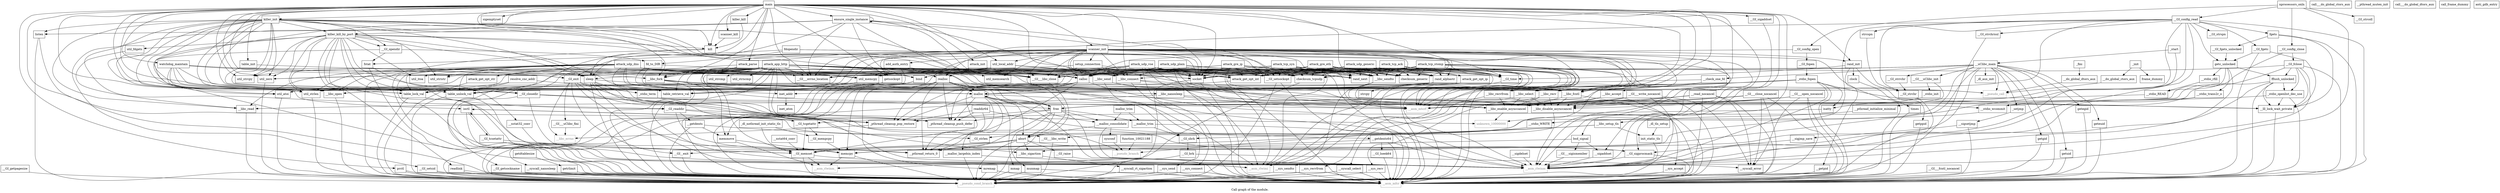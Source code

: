 digraph "Call graph of the module." {
  label="Call graph of the module.";
  node [shape=record];

  Node_main [label="{main}"];
  Node_util_strcmp [label="{util_strcmp}"];
  Node_fd_to_DIR [label="{fd_to_DIR}"];
  Node_prctl [label="{prctl}"];
  Node___libc_connect [label="{__libc_connect}"];
  Node_readlink [label="{readlink}"];
  Node_rand_init [label="{rand_init}"];
  Node_rand_alphastr [label="{rand_alphastr}"];
  Node___sys_recvfrom [label="{__sys_recvfrom}"];
  Node_rand_next [label="{rand_next}"];
  Node_util_zero [label="{util_zero}"];
  Node___GI_opendir [label="{__GI_opendir}"];
  Node___syscall_select [label="{__syscall_select}"];
  Node_util_memsearch [label="{util_memsearch}"];
  Node_fdopendir [label="{fdopendir}"];
  Node_scanner_kill [label="{scanner_kill}"];
  Node_util_strncmp [label="{util_strncmp}"];
  Node_setup_connection [label="{setup_connection}"];
  Node_util_atoi [label="{util_atoi}"];
  Node___GI_readdir [label="{__GI_readdir}"];
  Node___GI___errno_location [label="{__GI___errno_location}"];
  Node_clock [label="{clock}"];
  Node___GI_getsockname [label="{__GI_getsockname}"];
  Node___libc_select [label="{__libc_select}"];
  Node_getsockopt [label="{getsockopt}"];
  Node___GI_setsid [label="{__GI_setsid}"];
  Node___sys_connect [label="{__sys_connect}"];
  Node_add_auth_entry [label="{add_auth_entry}"];
  Node_util_itoa [label="{util_itoa}"];
  Node_scanner_init [label="{scanner_init}"];
  Node_table_retrieve_val [label="{table_retrieve_val}"];
  Node_memmove [label="{memmove}"];
  Node_table_lock_val [label="{table_lock_val}"];
  Node_table_unlock_val [label="{table_unlock_val}"];
  Node_util_fdgets [label="{util_fdgets}"];
  Node_kill [label="{kill}"];
  Node___GI_memset [label="{__GI_memset}"];
  Node_ioctl [label="{ioctl}"];
  Node_strcpy [label="{strcpy}"];
  Node___GI_tcgetattr [label="{__GI_tcgetattr}"];
  Node_listen [label="{listen}"];
  Node___GI_sigprocmask [label="{__GI_sigprocmask}"];
  Node_table_init [label="{table_init}"];
  Node_util_strlen [label="{util_strlen}"];
  Node___libc_recvfrom [label="{__libc_recvfrom}"];
  Node_util_local_addr [label="{util_local_addr}"];
  Node___GI_tcsetattr [label="{__GI_tcsetattr}"];
  Node___GI___fcntl_nocancel [label="{__GI___fcntl_nocancel}"];
  Node_inet_addr [label="{inet_addr}"];
  Node___sys_accept [label="{__sys_accept}"];
  Node___libc_fcntl [label="{__libc_fcntl}"];
  Node___sys_recv [label="{__sys_recv}"];
  Node___GI_time [label="{__GI_time}"];
  Node_util_strcpy [label="{util_strcpy}"];
  Node_util_memcpy [label="{util_memcpy}"];
  Node_util_stristr [label="{util_stristr}"];
  Node___libc_accept [label="{__libc_accept}"];
  Node_getppid [label="{getppid}"];
  Node_bind [label="{bind}"];
  Node___GI_closedir [label="{__GI_closedir}"];
  Node___libc_recv [label="{__libc_recv}"];
  Node___GI_mempcpy [label="{__GI_mempcpy}"];
  Node___GI_strchr [label="{__GI_strchr}"];
  Node___GI_strchrnul [label="{__GI_strchrnul}"];
  Node___GI_strcoll [label="{__GI_strcoll}"];
  Node_strcspn [label="{strcspn}"];
  Node___GI_strlen [label="{__GI_strlen}"];
  Node___GI_strrchr [label="{__GI_strrchr}"];
  Node___GI_strspn [label="{__GI_strspn}"];
  Node_isatty [label="{isatty}"];
  Node_inet_aton [label="{inet_aton}"];
  Node___libc_sigaction [label="{__libc_sigaction}"];
  Node_init_static_tls [label="{init_static_tls}"];
  Node__dl_tls_setup [label="{_dl_tls_setup}"];
  Node___libc_setup_tls [label="{__libc_setup_tls}"];
  Node___pthread_initialize_minimal [label="{__pthread_initialize_minimal}"];
  Node__dl_aux_init [label="{_dl_aux_init}"];
  Node__dl_nothread_init_static_tls [label="{_dl_nothread_init_static_tls}"];
  Node___sigsetjmp [label="{__sigsetjmp}"];
  Node___GI_brk [label="{__GI_brk}"];
  Node___syscall_rt_sigaction [label="{__syscall_rt_sigaction}"];
  Node___getdents64 [label="{__getdents64}"];
  Node___stdio_READ [label="{__stdio_READ}"];
  Node___stdio_WRITE [label="{__stdio_WRITE}"];
  Node___stdio_rfill [label="{__stdio_rfill}"];
  Node___stdio_trans2r_o [label="{__stdio_trans2r_o}"];
  Node___sigjmp_save [label="{__sigjmp_save}"];
  Node___GI_lseek64 [label="{__GI_lseek64}"];
  Node___do_global_ctors_aux [label="{__do_global_ctors_aux}"];
  Node_call___do_global_ctors_aux [label="{call___do_global_ctors_aux}"];
  Node__fini [label="{_fini}"];
  Node_function_10021188 [label="{function_10021188}"];
  Node___asm_rlwinm [color="gray50", fontcolor="gray50", label="{__asm_rlwinm}"];
  Node___asm_rlwinm_ [color="gray50", fontcolor="gray50", label="{__asm_rlwinm_}"];
  Node___asm_rlwimi [color="gray50", fontcolor="gray50", label="{__asm_rlwimi}"];
  Node___asm_mfcr [color="gray50", fontcolor="gray50", label="{__asm_mfcr}"];
  Node___asm_mtcrf [color="gray50", fontcolor="gray50", label="{__asm_mtcrf}"];
  Node_unknown_10000000 [color="gray50", fontcolor="gray50", label="{unknown_10000000}"];
  Node___libc_errno [color="gray50", fontcolor="gray50", label="{__libc_errno}"];
  Node___libc_read [label="{__libc_read}"];
  Node___libc_send [label="{__libc_send}"];
  Node___sys_sendto [label="{__sys_sendto}"];
  Node___libc_sendto [label="{__libc_sendto}"];
  Node___GI_setsockopt [label="{__GI_setsockopt}"];
  Node_socket [label="{socket}"];
  Node___GI_sigaddset [label="{__GI_sigaddset}"];
  Node_sigemptyset [label="{sigemptyset}"];
  Node_bsd_signal [label="{bsd_signal}"];
  Node___GI___sigismember [label="{__GI___sigismember}"];
  Node___sigaddset [label="{__sigaddset}"];
  Node___sigdelset [label="{__sigdelset}"];
  Node___malloc_largebin_index [label="{__malloc_largebin_index}"];
  Node_malloc [label="{malloc}"];
  Node_calloc [label="{calloc}"];
  Node_realloc [label="{realloc}"];
  Node___malloc_trim [label="{__malloc_trim}"];
  Node___malloc_consolidate [label="{__malloc_consolidate}"];
  Node_free [label="{free}"];
  Node_malloc_trim [label="{malloc_trim}"];
  Node_abort [label="{abort}"];
  Node___GI_exit [label="{__GI_exit}"];
  Node_nprocessors_onln [label="{nprocessors_onln}"];
  Node_sysconf [label="{sysconf}"];
  Node___libc_fork [label="{__libc_fork}"];
  Node___getpid [label="{__getpid}"];
  Node___GI_raise [label="{__GI_raise}"];
  Node_sleep [label="{sleep}"];
  Node___lll_lock_wait_private [label="{__lll_lock_wait_private}"];
  Node___GI___libc_close [label="{__GI___libc_close}"];
  Node___GI___close_nocancel [label="{__GI___close_nocancel}"];
  Node___libc_open [label="{__libc_open}"];
  Node___GI___open_nocancel [label="{__GI___open_nocancel}"];
  Node___GI___libc_write [label="{__GI___libc_write}"];
  Node___GI___write_nocancel [label="{__GI___write_nocancel}"];
  Node___read_nocancel [label="{__read_nocancel}"];
  Node___libc_disable_asynccancel [label="{__libc_disable_asynccancel}"];
  Node___libc_enable_asynccancel [label="{__libc_enable_asynccancel}"];
  Node___pthread_return_0 [label="{__pthread_return_0}"];
  Node___pthread_mutex_init [label="{__pthread_mutex_init}"];
  Node__pthread_cleanup_push_defer [label="{_pthread_cleanup_push_defer}"];
  Node__pthread_cleanup_pop_restore [label="{_pthread_cleanup_pop_restore}"];
  Node___GI___uClibc_fini [label="{__GI___uClibc_fini}"];
  Node___check_one_fd [label="{__check_one_fd}"];
  Node___GI___uClibc_init [label="{__GI___uClibc_init}"];
  Node___uClibc_main [label="{__uClibc_main}"];
  Node___syscall_error [label="{__syscall_error}"];
  Node__setjmp [label="{_setjmp}"];
  Node___GI__exit [label="{__GI__exit}"];
  Node_fstat [label="{fstat}"];
  Node___getdents [label="{__getdents}"];
  Node_getdtablesize [label="{getdtablesize}"];
  Node_getegid [label="{getegid}"];
  Node_geteuid [label="{geteuid}"];
  Node_getgid [label="{getgid}"];
  Node___GI_getpagesize [label="{__GI_getpagesize}"];
  Node_getrlimit [label="{getrlimit}"];
  Node_getuid [label="{getuid}"];
  Node_mmap [label="{mmap}"];
  Node_mremap [label="{mremap}"];
  Node_munmap [label="{munmap}"];
  Node___syscall_nanosleep [label="{__syscall_nanosleep}"];
  Node___libc_nanosleep [label="{__libc_nanosleep}"];
  Node___GI_sbrk [label="{__GI_sbrk}"];
  Node_times [label="{times}"];
  Node___xstat64_conv [label="{__xstat64_conv}"];
  Node___xstat32_conv [label="{__xstat32_conv}"];
  Node_readdir64 [label="{readdir64}"];
  Node___GI_config_read [label="{__GI_config_read}"];
  Node___GI_config_close [label="{__GI_config_close}"];
  Node___GI_config_open [label="{__GI_config_open}"];
  Node___GI_fclose [label="{__GI_fclose}"];
  Node___GI_fopen [label="{__GI_fopen}"];
  Node__stdio_fopen [label="{_stdio_fopen}"];
  Node__stdio_init [label="{_stdio_init}"];
  Node__stdio_term [label="{_stdio_term}"];
  Node___stdio_wcommit [label="{__stdio_wcommit}"];
  Node___GI_fgetc [label="{__GI_fgetc}"];
  Node_fgets [label="{fgets}"];
  Node__stdio_openlist_dec_use [label="{_stdio_openlist_dec_use}"];
  Node_fflush_unlocked [label="{fflush_unlocked}"];
  Node_getc_unlocked [label="{getc_unlocked}"];
  Node___GI_fgets_unlocked [label="{__GI_fgets_unlocked}"];
  Node_memcpy [label="{memcpy}"];
  Node___sys_send [label="{__sys_send}"];
  Node___pseudo_call [color="gray50", fontcolor="gray50", label="{__pseudo_call}"];
  Node___pseudo_branch [color="gray50", fontcolor="gray50", label="{__pseudo_branch}"];
  Node___pseudo_cond_branch [color="gray50", fontcolor="gray50", label="{__pseudo_cond_branch}"];
  Node__init [label="{_init}"];
  Node___do_global_dtors_aux [label="{__do_global_dtors_aux}"];
  Node_call___do_global_dtors_aux [label="{call___do_global_dtors_aux}"];
  Node_frame_dummy [label="{frame_dummy}"];
  Node_call_frame_dummy [label="{call_frame_dummy}"];
  Node__start [label="{_start}"];
  Node_attack_get_opt_str [label="{attack_get_opt_str}"];
  Node_attack_get_opt_ip [label="{attack_get_opt_ip}"];
  Node_attack_get_opt_int [label="{attack_get_opt_int}"];
  Node_attack_parse [label="{attack_parse}"];
  Node_attack_init [label="{attack_init}"];
  Node_attack_app_http [label="{attack_app_http}"];
  Node_attack_gre_eth [label="{attack_gre_eth}"];
  Node_attack_gre_ip [label="{attack_gre_ip}"];
  Node_attack_tcp_stomp [label="{attack_tcp_stomp}"];
  Node_attack_tcp_ack [label="{attack_tcp_ack}"];
  Node_attack_tcp_syn [label="{attack_tcp_syn}"];
  Node_attack_udp_plain [label="{attack_udp_plain}"];
  Node_attack_udp_generic [label="{attack_udp_generic}"];
  Node_attack_udp_vse [label="{attack_udp_vse}"];
  Node_attack_udp_dns [label="{attack_udp_dns}"];
  Node_checksum_generic [label="{checksum_generic}"];
  Node_checksum_tcpudp [label="{checksum_tcpudp}"];
  Node_killer_kill [label="{killer_kill}"];
  Node_killer_kill_by_port [label="{killer_kill_by_port}"];
  Node_killer_init [label="{killer_init}"];
  Node_anti_gdb_entry [label="{anti_gdb_entry}"];
  Node_resolve_cnc_addr [label="{resolve_cnc_addr}"];
  Node_ensure_single_instance [label="{ensure_single_instance}"];
  Node_watchdog_maintain [label="{watchdog_maintain}"];
  Node_main -> Node_prctl;
  Node_main -> Node___libc_connect;
  Node_main -> Node_rand_init;
  Node_main -> Node_rand_alphastr;
  Node_main -> Node_rand_next;
  Node_main -> Node_util_zero;
  Node_main -> Node_scanner_kill;
  Node_main -> Node___GI___errno_location;
  Node_main -> Node___libc_select;
  Node_main -> Node_getsockopt;
  Node_main -> Node___GI_setsid;
  Node_main -> Node_scanner_init;
  Node_main -> Node_table_retrieve_val;
  Node_main -> Node_table_lock_val;
  Node_main -> Node_table_unlock_val;
  Node_main -> Node_kill;
  Node_main -> Node___GI_sigprocmask;
  Node_main -> Node_table_init;
  Node_main -> Node_util_strlen;
  Node_main -> Node_util_local_addr;
  Node_main -> Node___libc_fcntl;
  Node_main -> Node_util_strcpy;
  Node_main -> Node___libc_accept;
  Node_main -> Node___libc_recv;
  Node_main -> Node___asm_rlwinm;
  Node_main -> Node___libc_send;
  Node_main -> Node_socket;
  Node_main -> Node___GI_sigaddset;
  Node_main -> Node_sigemptyset;
  Node_main -> Node_bsd_signal;
  Node_main -> Node___GI_exit;
  Node_main -> Node___libc_fork;
  Node_main -> Node_sleep;
  Node_main -> Node___GI___libc_close;
  Node_main -> Node___GI___libc_write;
  Node_main -> Node_attack_parse;
  Node_main -> Node_attack_init;
  Node_main -> Node_killer_kill;
  Node_main -> Node_killer_init;
  Node_main -> Node_ensure_single_instance;
  Node_main -> Node_watchdog_maintain;
  Node_fd_to_DIR -> Node_malloc;
  Node_fd_to_DIR -> Node_calloc;
  Node_fd_to_DIR -> Node_free;
  Node_prctl -> Node___asm_mfcr;
  Node_prctl -> Node___pseudo_cond_branch;
  Node___libc_connect -> Node___sys_connect;
  Node___libc_connect -> Node___libc_disable_asynccancel;
  Node___libc_connect -> Node___libc_enable_asynccancel;
  Node_readlink -> Node___asm_mfcr;
  Node_readlink -> Node___pseudo_cond_branch;
  Node_rand_init -> Node_clock;
  Node_rand_init -> Node___GI_time;
  Node_rand_init -> Node_getppid;
  Node_rand_init -> Node___getpid;
  Node_rand_alphastr -> Node_table_retrieve_val;
  Node_rand_alphastr -> Node_table_lock_val;
  Node_rand_alphastr -> Node_table_unlock_val;
  Node_rand_alphastr -> Node_strcpy;
  Node_rand_alphastr -> Node_util_strlen;
  Node___sys_recvfrom -> Node___asm_mfcr;
  Node___sys_recvfrom -> Node___pseudo_cond_branch;
  Node_util_zero -> Node___pseudo_cond_branch;
  Node___GI_opendir -> Node_fd_to_DIR;
  Node___GI_opendir -> Node___asm_mfcr;
  Node___GI_opendir -> Node_fstat;
  Node___syscall_select -> Node___asm_mfcr;
  Node___syscall_select -> Node___pseudo_cond_branch;
  Node_fdopendir -> Node_fd_to_DIR;
  Node_fdopendir -> Node___libc_fcntl;
  Node_fdopendir -> Node___asm_rlwinm;
  Node_fdopendir -> Node_fstat;
  Node_scanner_kill -> Node_kill;
  Node_setup_connection -> Node___libc_connect;
  Node_setup_connection -> Node_util_zero;
  Node_setup_connection -> Node___libc_fcntl;
  Node_setup_connection -> Node_socket;
  Node_setup_connection -> Node___GI___libc_close;
  Node_util_atoi -> Node___pseudo_cond_branch;
  Node___GI_readdir -> Node___pthread_return_0;
  Node___GI_readdir -> Node__pthread_cleanup_push_defer;
  Node___GI_readdir -> Node__pthread_cleanup_pop_restore;
  Node___GI_readdir -> Node___getdents;
  Node_clock -> Node_times;
  Node___GI_getsockname -> Node___asm_mfcr;
  Node___GI_getsockname -> Node___pseudo_cond_branch;
  Node___libc_select -> Node___syscall_select;
  Node___libc_select -> Node___libc_disable_asynccancel;
  Node___libc_select -> Node___libc_enable_asynccancel;
  Node_getsockopt -> Node___asm_mfcr;
  Node_getsockopt -> Node___pseudo_cond_branch;
  Node___GI_setsid -> Node___asm_mfcr;
  Node___GI_setsid -> Node___pseudo_cond_branch;
  Node___sys_connect -> Node___asm_mfcr;
  Node___sys_connect -> Node___pseudo_cond_branch;
  Node_add_auth_entry -> Node_util_strlen;
  Node_add_auth_entry -> Node_util_memcpy;
  Node_add_auth_entry -> Node_malloc;
  Node_add_auth_entry -> Node_realloc;
  Node_scanner_init -> Node___libc_connect;
  Node_scanner_init -> Node_rand_init;
  Node_scanner_init -> Node_rand_next;
  Node_scanner_init -> Node_util_memsearch;
  Node_scanner_init -> Node_setup_connection;
  Node_scanner_init -> Node___GI___errno_location;
  Node_scanner_init -> Node___libc_select;
  Node_scanner_init -> Node_getsockopt;
  Node_scanner_init -> Node_add_auth_entry;
  Node_scanner_init -> Node_table_retrieve_val;
  Node_scanner_init -> Node_memmove;
  Node_scanner_init -> Node_table_lock_val;
  Node_scanner_init -> Node_table_unlock_val;
  Node_scanner_init -> Node___libc_recvfrom;
  Node_scanner_init -> Node_util_local_addr;
  Node_scanner_init -> Node___libc_fcntl;
  Node_scanner_init -> Node___GI_time;
  Node_scanner_init -> Node___libc_recv;
  Node_scanner_init -> Node___asm_rlwinm;
  Node_scanner_init -> Node___asm_rlwimi;
  Node_scanner_init -> Node___asm_mfcr;
  Node_scanner_init -> Node___asm_mtcrf;
  Node_scanner_init -> Node___libc_send;
  Node_scanner_init -> Node___libc_sendto;
  Node_scanner_init -> Node___GI_setsockopt;
  Node_scanner_init -> Node_socket;
  Node_scanner_init -> Node_calloc;
  Node_scanner_init -> Node___GI_exit;
  Node_scanner_init -> Node___libc_fork;
  Node_scanner_init -> Node___GI___libc_close;
  Node_scanner_init -> Node___pseudo_branch;
  Node_scanner_init -> Node_checksum_generic;
  Node_scanner_init -> Node_checksum_tcpudp;
  Node_memmove -> Node___asm_rlwinm_;
  Node_memmove -> Node_memcpy;
  Node_table_lock_val -> Node___asm_rlwinm;
  Node_table_lock_val -> Node___pseudo_cond_branch;
  Node_table_unlock_val -> Node___asm_rlwinm;
  Node_table_unlock_val -> Node___pseudo_cond_branch;
  Node_util_fdgets -> Node___libc_read;
  Node_kill -> Node___asm_mfcr;
  Node_kill -> Node___pseudo_cond_branch;
  Node___GI_memset -> Node___asm_rlwinm_;
  Node___GI_memset -> Node___asm_rlwimi;
  Node___GI_memset -> Node___pseudo_cond_branch;
  Node_ioctl -> Node___GI_tcgetattr;
  Node_ioctl -> Node___GI_tcsetattr;
  Node_ioctl -> Node___asm_mfcr;
  Node___GI_tcgetattr -> Node___GI_memset;
  Node___GI_tcgetattr -> Node_ioctl;
  Node___GI_tcgetattr -> Node___GI_mempcpy;
  Node_listen -> Node___asm_mfcr;
  Node_listen -> Node___pseudo_cond_branch;
  Node___GI_sigprocmask -> Node___asm_rlwinm;
  Node___GI_sigprocmask -> Node___asm_mfcr;
  Node_table_init -> Node_util_memcpy;
  Node_table_init -> Node_malloc;
  Node_util_strlen -> Node___pseudo_cond_branch;
  Node___libc_recvfrom -> Node___sys_recvfrom;
  Node___libc_recvfrom -> Node___libc_disable_asynccancel;
  Node___libc_recvfrom -> Node___libc_enable_asynccancel;
  Node_util_local_addr -> Node___libc_connect;
  Node_util_local_addr -> Node___GI___errno_location;
  Node_util_local_addr -> Node___GI_getsockname;
  Node_util_local_addr -> Node_socket;
  Node_util_local_addr -> Node___GI___libc_close;
  Node___GI_tcsetattr -> Node_ioctl;
  Node___GI_tcsetattr -> Node___asm_rlwinm;
  Node___GI_tcsetattr -> Node_memcpy;
  Node___GI___fcntl_nocancel -> Node___asm_mfcr;
  Node_inet_addr -> Node_inet_aton;
  Node___sys_accept -> Node___asm_mfcr;
  Node___sys_accept -> Node___pseudo_cond_branch;
  Node___libc_fcntl -> Node___asm_mfcr;
  Node___libc_fcntl -> Node___libc_disable_asynccancel;
  Node___libc_fcntl -> Node___libc_enable_asynccancel;
  Node___sys_recv -> Node___asm_mfcr;
  Node___sys_recv -> Node___pseudo_cond_branch;
  Node___GI_time -> Node___asm_mfcr;
  Node_util_memcpy -> Node___pseudo_cond_branch;
  Node___libc_accept -> Node___sys_accept;
  Node___libc_accept -> Node___libc_disable_asynccancel;
  Node___libc_accept -> Node___libc_enable_asynccancel;
  Node_getppid -> Node___asm_mfcr;
  Node_bind -> Node___asm_mfcr;
  Node_bind -> Node___pseudo_cond_branch;
  Node___GI_closedir -> Node___asm_mfcr;
  Node___GI_closedir -> Node_free;
  Node___GI_closedir -> Node___pthread_return_0;
  Node___GI_closedir -> Node__pthread_cleanup_push_defer;
  Node___GI_closedir -> Node__pthread_cleanup_pop_restore;
  Node___libc_recv -> Node___sys_recv;
  Node___libc_recv -> Node___libc_disable_asynccancel;
  Node___libc_recv -> Node___libc_enable_asynccancel;
  Node___GI_mempcpy -> Node_memcpy;
  Node___GI_strchr -> Node___pseudo_cond_branch;
  Node___GI_strchrnul -> Node___pseudo_cond_branch;
  Node_strcspn -> Node___GI_strchr;
  Node___GI_strrchr -> Node___GI_strchr;
  Node_isatty -> Node___GI_tcgetattr;
  Node___libc_sigaction -> Node___syscall_rt_sigaction;
  Node_init_static_tls -> Node___asm_rlwinm;
  Node__dl_tls_setup -> Node_init_static_tls;
  Node___libc_setup_tls -> Node_init_static_tls;
  Node___libc_setup_tls -> Node___GI_sbrk;
  Node___libc_setup_tls -> Node_memcpy;
  Node___pthread_initialize_minimal -> Node___libc_setup_tls;
  Node__dl_nothread_init_static_tls -> Node___GI_memset;
  Node__dl_nothread_init_static_tls -> Node___GI_mempcpy;
  Node___sigsetjmp -> Node___sigjmp_save;
  Node___sigsetjmp -> Node___asm_mfcr;
  Node___GI_brk -> Node___syscall_error;
  Node___GI_brk -> Node___pseudo_cond_branch;
  Node___syscall_rt_sigaction -> Node___asm_mfcr;
  Node___syscall_rt_sigaction -> Node___pseudo_cond_branch;
  Node___getdents64 -> Node___GI_lseek64;
  Node___getdents64 -> Node___asm_rlwinm;
  Node___getdents64 -> Node___asm_mfcr;
  Node___getdents64 -> Node_memcpy;
  Node___stdio_READ -> Node___libc_read;
  Node___stdio_WRITE -> Node___GI___libc_write;
  Node___stdio_rfill -> Node___stdio_READ;
  Node___stdio_trans2r_o -> Node___asm_rlwinm;
  Node___stdio_trans2r_o -> Node___stdio_wcommit;
  Node___sigjmp_save -> Node___GI_sigprocmask;
  Node___GI_lseek64 -> Node___asm_mfcr;
  Node___do_global_ctors_aux -> Node___pseudo_call;
  Node__fini -> Node___do_global_dtors_aux;
  Node_function_10021188 -> Node___pseudo_branch;
  Node___libc_read -> Node___pseudo_cond_branch;
  Node___libc_send -> Node___libc_disable_asynccancel;
  Node___libc_send -> Node___libc_enable_asynccancel;
  Node___libc_send -> Node___sys_send;
  Node___sys_sendto -> Node___asm_mfcr;
  Node___sys_sendto -> Node___pseudo_cond_branch;
  Node___libc_sendto -> Node___sys_sendto;
  Node___libc_sendto -> Node___libc_disable_asynccancel;
  Node___libc_sendto -> Node___libc_enable_asynccancel;
  Node___GI_setsockopt -> Node___asm_mfcr;
  Node___GI_setsockopt -> Node___pseudo_cond_branch;
  Node_socket -> Node___asm_mfcr;
  Node_socket -> Node___pseudo_cond_branch;
  Node___GI_sigaddset -> Node___sigaddset;
  Node_bsd_signal -> Node___libc_sigaction;
  Node_bsd_signal -> Node___GI___sigismember;
  Node_bsd_signal -> Node___sigaddset;
  Node___GI___sigismember -> Node___asm_rlwinm;
  Node___sigaddset -> Node___asm_rlwinm;
  Node___sigdelset -> Node___asm_rlwinm;
  Node___malloc_largebin_index -> Node___asm_rlwinm;
  Node___malloc_largebin_index -> Node___pseudo_cond_branch;
  Node_malloc -> Node___asm_rlwinm;
  Node_malloc -> Node___malloc_largebin_index;
  Node_malloc -> Node_malloc;
  Node_malloc -> Node___malloc_consolidate;
  Node_malloc -> Node_free;
  Node_malloc -> Node_abort;
  Node_malloc -> Node___pthread_return_0;
  Node_malloc -> Node__pthread_cleanup_push_defer;
  Node_malloc -> Node__pthread_cleanup_pop_restore;
  Node_malloc -> Node_mmap;
  Node_malloc -> Node___GI_sbrk;
  Node_calloc -> Node___GI_memset;
  Node_calloc -> Node___asm_rlwinm;
  Node_calloc -> Node_malloc;
  Node_calloc -> Node___pthread_return_0;
  Node_calloc -> Node__pthread_cleanup_push_defer;
  Node_calloc -> Node__pthread_cleanup_pop_restore;
  Node_realloc -> Node___asm_rlwinm;
  Node_realloc -> Node_malloc;
  Node_realloc -> Node_free;
  Node_realloc -> Node_abort;
  Node_realloc -> Node___pthread_return_0;
  Node_realloc -> Node__pthread_cleanup_push_defer;
  Node_realloc -> Node__pthread_cleanup_pop_restore;
  Node_realloc -> Node_mremap;
  Node_realloc -> Node_memcpy;
  Node___malloc_trim -> Node___asm_rlwinm;
  Node___malloc_trim -> Node___GI_sbrk;
  Node___malloc_consolidate -> Node___asm_rlwinm;
  Node___malloc_consolidate -> Node_abort;
  Node___malloc_consolidate -> Node_sysconf;
  Node_free -> Node___asm_rlwinm;
  Node_free -> Node___malloc_trim;
  Node_free -> Node___malloc_consolidate;
  Node_free -> Node_abort;
  Node_free -> Node___pthread_return_0;
  Node_free -> Node__pthread_cleanup_push_defer;
  Node_free -> Node__pthread_cleanup_pop_restore;
  Node_free -> Node_munmap;
  Node_malloc_trim -> Node___malloc_trim;
  Node_malloc_trim -> Node___malloc_consolidate;
  Node_abort -> Node___GI_memset;
  Node_abort -> Node___GI_sigprocmask;
  Node_abort -> Node___libc_sigaction;
  Node_abort -> Node___GI_raise;
  Node_abort -> Node___pthread_return_0;
  Node_abort -> Node___GI__exit;
  Node_abort -> Node___pseudo_cond_branch;
  Node___GI_exit -> Node___libc_errno;
  Node___GI_exit -> Node___pthread_return_0;
  Node___GI_exit -> Node__pthread_cleanup_push_defer;
  Node___GI_exit -> Node__pthread_cleanup_pop_restore;
  Node___GI_exit -> Node___GI___uClibc_fini;
  Node___GI_exit -> Node___GI__exit;
  Node___GI_exit -> Node__stdio_term;
  Node_nprocessors_onln -> Node___GI_strcoll;
  Node_nprocessors_onln -> Node___asm_rlwinm;
  Node_nprocessors_onln -> Node___GI_config_read;
  Node_nprocessors_onln -> Node___GI_config_close;
  Node_nprocessors_onln -> Node___GI_config_open;
  Node_sysconf -> Node___pseudo_branch;
  Node___libc_fork -> Node___asm_rlwinm;
  Node___libc_fork -> Node___asm_mfcr;
  Node___libc_fork -> Node___lll_lock_wait_private;
  Node___libc_fork -> Node___pseudo_call;
  Node___getpid -> Node___asm_mfcr;
  Node___getpid -> Node___pseudo_cond_branch;
  Node___GI_raise -> Node___asm_mfcr;
  Node_sleep -> Node___GI_sigprocmask;
  Node_sleep -> Node___libc_sigaction;
  Node_sleep -> Node___asm_rlwinm;
  Node_sleep -> Node___asm_mfcr;
  Node_sleep -> Node_unknown_10000000;
  Node_sleep -> Node___libc_nanosleep;
  Node___lll_lock_wait_private -> Node___asm_mfcr;
  Node___GI___libc_close -> Node___pseudo_cond_branch;
  Node___GI___close_nocancel -> Node___asm_mfcr;
  Node___GI___close_nocancel -> Node___asm_mtcrf;
  Node___GI___close_nocancel -> Node___libc_disable_asynccancel;
  Node___GI___close_nocancel -> Node___libc_enable_asynccancel;
  Node___GI___close_nocancel -> Node___syscall_error;
  Node___GI___close_nocancel -> Node___pseudo_cond_branch;
  Node___libc_open -> Node___pseudo_cond_branch;
  Node___GI___open_nocancel -> Node___asm_mfcr;
  Node___GI___open_nocancel -> Node___asm_mtcrf;
  Node___GI___open_nocancel -> Node___libc_disable_asynccancel;
  Node___GI___open_nocancel -> Node___libc_enable_asynccancel;
  Node___GI___open_nocancel -> Node___syscall_error;
  Node___GI___open_nocancel -> Node___pseudo_cond_branch;
  Node___GI___libc_write -> Node___pseudo_cond_branch;
  Node___GI___write_nocancel -> Node___asm_mfcr;
  Node___GI___write_nocancel -> Node___asm_mtcrf;
  Node___GI___write_nocancel -> Node___libc_disable_asynccancel;
  Node___GI___write_nocancel -> Node___libc_enable_asynccancel;
  Node___GI___write_nocancel -> Node___syscall_error;
  Node___GI___write_nocancel -> Node___pseudo_cond_branch;
  Node___read_nocancel -> Node___asm_mfcr;
  Node___read_nocancel -> Node___asm_mtcrf;
  Node___read_nocancel -> Node___libc_disable_asynccancel;
  Node___read_nocancel -> Node___libc_enable_asynccancel;
  Node___read_nocancel -> Node___syscall_error;
  Node___read_nocancel -> Node___pseudo_cond_branch;
  Node___libc_disable_asynccancel -> Node___asm_rlwinm;
  Node___libc_disable_asynccancel -> Node___asm_mfcr;
  Node___libc_enable_asynccancel -> Node_unknown_10000000;
  Node__pthread_cleanup_pop_restore -> Node___libc_errno;
  Node___GI___uClibc_fini -> Node___libc_errno;
  Node___check_one_fd -> Node___libc_fcntl;
  Node___check_one_fd -> Node_abort;
  Node___check_one_fd -> Node___libc_open;
  Node___GI___uClibc_init -> Node___pthread_initialize_minimal;
  Node___GI___uClibc_init -> Node__stdio_init;
  Node___uClibc_main -> Node___GI___errno_location;
  Node___uClibc_main -> Node___GI_memset;
  Node___uClibc_main -> Node___GI_strrchr;
  Node___uClibc_main -> Node__dl_aux_init;
  Node___uClibc_main -> Node___asm_mfcr;
  Node___uClibc_main -> Node_unknown_10000000;
  Node___uClibc_main -> Node___GI_exit;
  Node___uClibc_main -> Node___check_one_fd;
  Node___uClibc_main -> Node___GI___uClibc_init;
  Node___uClibc_main -> Node__setjmp;
  Node___uClibc_main -> Node_getegid;
  Node___uClibc_main -> Node_geteuid;
  Node___uClibc_main -> Node_getgid;
  Node___uClibc_main -> Node_getuid;
  Node___uClibc_main -> Node_memcpy;
  Node___uClibc_main -> Node___pseudo_call;
  Node__setjmp -> Node___sigsetjmp;
  Node___GI__exit -> Node___asm_mfcr;
  Node_fstat -> Node___asm_mfcr;
  Node_fstat -> Node___xstat32_conv;
  Node___getdents -> Node_memmove;
  Node___getdents -> Node___GI_strlen;
  Node___getdents -> Node___asm_mfcr;
  Node_getdtablesize -> Node_getrlimit;
  Node_getegid -> Node___asm_mfcr;
  Node_geteuid -> Node___asm_mfcr;
  Node_getgid -> Node___asm_mfcr;
  Node___GI_getpagesize -> Node___pseudo_cond_branch;
  Node_getrlimit -> Node___asm_mfcr;
  Node_getrlimit -> Node___pseudo_cond_branch;
  Node_getuid -> Node___asm_mfcr;
  Node_mmap -> Node___asm_mfcr;
  Node_mmap -> Node___pseudo_cond_branch;
  Node_mremap -> Node___asm_mfcr;
  Node_mremap -> Node___pseudo_cond_branch;
  Node_munmap -> Node___asm_mfcr;
  Node_munmap -> Node___pseudo_cond_branch;
  Node___syscall_nanosleep -> Node___asm_mfcr;
  Node___syscall_nanosleep -> Node___pseudo_cond_branch;
  Node___libc_nanosleep -> Node___libc_disable_asynccancel;
  Node___libc_nanosleep -> Node___libc_enable_asynccancel;
  Node___libc_nanosleep -> Node___syscall_nanosleep;
  Node___GI_sbrk -> Node___GI_brk;
  Node_times -> Node___asm_mfcr;
  Node___xstat64_conv -> Node___GI_memset;
  Node___xstat32_conv -> Node___GI_memset;
  Node_readdir64 -> Node___getdents64;
  Node_readdir64 -> Node___pthread_return_0;
  Node_readdir64 -> Node__pthread_cleanup_push_defer;
  Node_readdir64 -> Node__pthread_cleanup_pop_restore;
  Node___GI_config_read -> Node___GI_memset;
  Node___GI_config_read -> Node___GI_strchr;
  Node___GI_config_read -> Node___GI_strchrnul;
  Node___GI_config_read -> Node_strcspn;
  Node___GI_config_read -> Node___GI_strlen;
  Node___GI_config_read -> Node___GI_strspn;
  Node___GI_config_read -> Node___asm_rlwinm;
  Node___GI_config_read -> Node___asm_mfcr;
  Node___GI_config_read -> Node___asm_mtcrf;
  Node___GI_config_read -> Node_malloc;
  Node___GI_config_read -> Node_realloc;
  Node___GI_config_read -> Node___GI_fgetc;
  Node___GI_config_read -> Node_fgets;
  Node___GI_config_read -> Node_getc_unlocked;
  Node___GI_config_close -> Node_free;
  Node___GI_config_close -> Node___GI_fclose;
  Node___GI_config_open -> Node_calloc;
  Node___GI_config_open -> Node___GI_fopen;
  Node___GI_fclose -> Node___asm_rlwinm;
  Node___GI_fclose -> Node___asm_mfcr;
  Node___GI_fclose -> Node_free;
  Node___GI_fclose -> Node___lll_lock_wait_private;
  Node___GI_fclose -> Node___GI___libc_close;
  Node___GI_fclose -> Node__stdio_openlist_dec_use;
  Node___GI_fclose -> Node_fflush_unlocked;
  Node___GI_fopen -> Node__stdio_fopen;
  Node__stdio_fopen -> Node___libc_fcntl;
  Node__stdio_fopen -> Node_isatty;
  Node__stdio_fopen -> Node___asm_rlwinm;
  Node__stdio_fopen -> Node___asm_mfcr;
  Node__stdio_fopen -> Node_malloc;
  Node__stdio_fopen -> Node_free;
  Node__stdio_fopen -> Node___lll_lock_wait_private;
  Node__stdio_fopen -> Node___libc_open;
  Node__stdio_init -> Node_isatty;
  Node__stdio_term -> Node___stdio_wcommit;
  Node___stdio_wcommit -> Node___stdio_WRITE;
  Node___GI_fgetc -> Node___asm_mfcr;
  Node___GI_fgetc -> Node___lll_lock_wait_private;
  Node___GI_fgetc -> Node_getc_unlocked;
  Node_fgets -> Node___asm_mfcr;
  Node_fgets -> Node___lll_lock_wait_private;
  Node_fgets -> Node___GI_fgets_unlocked;
  Node__stdio_openlist_dec_use -> Node___asm_mfcr;
  Node__stdio_openlist_dec_use -> Node_free;
  Node__stdio_openlist_dec_use -> Node___lll_lock_wait_private;
  Node_fflush_unlocked -> Node___asm_rlwinm;
  Node_fflush_unlocked -> Node___asm_mfcr;
  Node_fflush_unlocked -> Node___lll_lock_wait_private;
  Node_fflush_unlocked -> Node___stdio_wcommit;
  Node_fflush_unlocked -> Node__stdio_openlist_dec_use;
  Node_getc_unlocked -> Node___stdio_READ;
  Node_getc_unlocked -> Node___stdio_rfill;
  Node_getc_unlocked -> Node___stdio_trans2r_o;
  Node_getc_unlocked -> Node___asm_rlwinm;
  Node_getc_unlocked -> Node_fflush_unlocked;
  Node___GI_fgets_unlocked -> Node_getc_unlocked;
  Node_memcpy -> Node___asm_rlwinm_;
  Node_memcpy -> Node___pseudo_cond_branch;
  Node___sys_send -> Node___asm_mfcr;
  Node___sys_send -> Node___pseudo_cond_branch;
  Node__init -> Node___do_global_ctors_aux;
  Node__init -> Node_frame_dummy;
  Node___do_global_dtors_aux -> Node___pseudo_call;
  Node__start -> Node___asm_rlwinm;
  Node__start -> Node___uClibc_main;
  Node_attack_get_opt_str -> Node___pseudo_cond_branch;
  Node_attack_get_opt_ip -> Node_inet_addr;
  Node_attack_get_opt_int -> Node_util_atoi;
  Node_attack_parse -> Node___GI___errno_location;
  Node_attack_parse -> Node_util_memcpy;
  Node_attack_parse -> Node_calloc;
  Node_attack_parse -> Node_free;
  Node_attack_parse -> Node___GI_exit;
  Node_attack_parse -> Node___libc_fork;
  Node_attack_parse -> Node___pseudo_call;
  Node_attack_init -> Node_calloc;
  Node_attack_init -> Node_realloc;
  Node_attack_app_http -> Node_util_strcmp;
  Node_attack_app_http -> Node___libc_connect;
  Node_attack_app_http -> Node_rand_next;
  Node_attack_app_http -> Node_util_zero;
  Node_attack_app_http -> Node_util_memsearch;
  Node_attack_app_http -> Node_util_strncmp;
  Node_attack_app_http -> Node_util_atoi;
  Node_attack_app_http -> Node___GI___errno_location;
  Node_attack_app_http -> Node___libc_select;
  Node_attack_app_http -> Node_getsockopt;
  Node_attack_app_http -> Node_util_itoa;
  Node_attack_app_http -> Node_table_retrieve_val;
  Node_attack_app_http -> Node_memmove;
  Node_attack_app_http -> Node_table_lock_val;
  Node_attack_app_http -> Node_table_unlock_val;
  Node_attack_app_http -> Node___GI_memset;
  Node_attack_app_http -> Node_util_strlen;
  Node_attack_app_http -> Node___libc_fcntl;
  Node_attack_app_http -> Node___GI_time;
  Node_attack_app_http -> Node_util_strcpy;
  Node_attack_app_http -> Node_util_stristr;
  Node_attack_app_http -> Node___libc_recv;
  Node_attack_app_http -> Node___asm_rlwinm;
  Node_attack_app_http -> Node___asm_mfcr;
  Node_attack_app_http -> Node___asm_mtcrf;
  Node_attack_app_http -> Node___libc_send;
  Node_attack_app_http -> Node___GI_setsockopt;
  Node_attack_app_http -> Node_socket;
  Node_attack_app_http -> Node_calloc;
  Node_attack_app_http -> Node_sleep;
  Node_attack_app_http -> Node___GI___libc_close;
  Node_attack_app_http -> Node___pseudo_branch;
  Node_attack_app_http -> Node_attack_get_opt_str;
  Node_attack_app_http -> Node_attack_get_opt_int;
  Node_attack_gre_eth -> Node_rand_alphastr;
  Node_attack_gre_eth -> Node_rand_next;
  Node_attack_gre_eth -> Node___GI_time;
  Node_attack_gre_eth -> Node_util_memcpy;
  Node_attack_gre_eth -> Node___asm_rlwimi;
  Node_attack_gre_eth -> Node___asm_mfcr;
  Node_attack_gre_eth -> Node___asm_mtcrf;
  Node_attack_gre_eth -> Node___libc_sendto;
  Node_attack_gre_eth -> Node___GI_setsockopt;
  Node_attack_gre_eth -> Node_socket;
  Node_attack_gre_eth -> Node_calloc;
  Node_attack_gre_eth -> Node___GI___libc_close;
  Node_attack_gre_eth -> Node_attack_get_opt_int;
  Node_attack_gre_eth -> Node_checksum_generic;
  Node_attack_gre_eth -> Node_checksum_tcpudp;
  Node_attack_gre_ip -> Node_rand_alphastr;
  Node_attack_gre_ip -> Node_rand_next;
  Node_attack_gre_ip -> Node___GI_time;
  Node_attack_gre_ip -> Node___asm_rlwimi;
  Node_attack_gre_ip -> Node___asm_mfcr;
  Node_attack_gre_ip -> Node___asm_mtcrf;
  Node_attack_gre_ip -> Node___libc_sendto;
  Node_attack_gre_ip -> Node___GI_setsockopt;
  Node_attack_gre_ip -> Node_socket;
  Node_attack_gre_ip -> Node_calloc;
  Node_attack_gre_ip -> Node___GI___libc_close;
  Node_attack_gre_ip -> Node_attack_get_opt_int;
  Node_attack_gre_ip -> Node_checksum_generic;
  Node_attack_gre_ip -> Node_checksum_tcpudp;
  Node_attack_tcp_stomp -> Node___libc_connect;
  Node_attack_tcp_stomp -> Node_rand_alphastr;
  Node_attack_tcp_stomp -> Node_rand_next;
  Node_attack_tcp_stomp -> Node___libc_recvfrom;
  Node_attack_tcp_stomp -> Node___libc_fcntl;
  Node_attack_tcp_stomp -> Node___GI_time;
  Node_attack_tcp_stomp -> Node___asm_rlwimi;
  Node_attack_tcp_stomp -> Node___asm_mfcr;
  Node_attack_tcp_stomp -> Node___asm_mtcrf;
  Node_attack_tcp_stomp -> Node___libc_sendto;
  Node_attack_tcp_stomp -> Node___GI_setsockopt;
  Node_attack_tcp_stomp -> Node_socket;
  Node_attack_tcp_stomp -> Node_malloc;
  Node_attack_tcp_stomp -> Node_calloc;
  Node_attack_tcp_stomp -> Node___GI___libc_close;
  Node_attack_tcp_stomp -> Node_attack_get_opt_int;
  Node_attack_tcp_stomp -> Node_checksum_generic;
  Node_attack_tcp_stomp -> Node_checksum_tcpudp;
  Node_attack_tcp_ack -> Node_rand_alphastr;
  Node_attack_tcp_ack -> Node_rand_next;
  Node_attack_tcp_ack -> Node___GI_time;
  Node_attack_tcp_ack -> Node___asm_rlwimi;
  Node_attack_tcp_ack -> Node___asm_mfcr;
  Node_attack_tcp_ack -> Node___asm_mtcrf;
  Node_attack_tcp_ack -> Node___libc_sendto;
  Node_attack_tcp_ack -> Node___GI_setsockopt;
  Node_attack_tcp_ack -> Node_socket;
  Node_attack_tcp_ack -> Node_calloc;
  Node_attack_tcp_ack -> Node___GI___libc_close;
  Node_attack_tcp_ack -> Node_attack_get_opt_ip;
  Node_attack_tcp_ack -> Node_attack_get_opt_int;
  Node_attack_tcp_ack -> Node_checksum_generic;
  Node_attack_tcp_ack -> Node_checksum_tcpudp;
  Node_attack_tcp_syn -> Node_rand_next;
  Node_attack_tcp_syn -> Node___GI_time;
  Node_attack_tcp_syn -> Node___asm_rlwimi;
  Node_attack_tcp_syn -> Node___asm_mfcr;
  Node_attack_tcp_syn -> Node___asm_mtcrf;
  Node_attack_tcp_syn -> Node___libc_sendto;
  Node_attack_tcp_syn -> Node___GI_setsockopt;
  Node_attack_tcp_syn -> Node_socket;
  Node_attack_tcp_syn -> Node_calloc;
  Node_attack_tcp_syn -> Node___GI___libc_close;
  Node_attack_tcp_syn -> Node_attack_get_opt_ip;
  Node_attack_tcp_syn -> Node_attack_get_opt_int;
  Node_attack_tcp_syn -> Node_checksum_generic;
  Node_attack_tcp_syn -> Node_checksum_tcpudp;
  Node_attack_udp_plain -> Node___libc_connect;
  Node_attack_udp_plain -> Node_rand_alphastr;
  Node_attack_udp_plain -> Node_rand_next;
  Node_attack_udp_plain -> Node___GI_time;
  Node_attack_udp_plain -> Node_bind;
  Node_attack_udp_plain -> Node___asm_mfcr;
  Node_attack_udp_plain -> Node___asm_mtcrf;
  Node_attack_udp_plain -> Node___libc_send;
  Node_attack_udp_plain -> Node_socket;
  Node_attack_udp_plain -> Node_calloc;
  Node_attack_udp_plain -> Node_attack_get_opt_int;
  Node_attack_udp_generic -> Node_rand_alphastr;
  Node_attack_udp_generic -> Node_rand_next;
  Node_attack_udp_generic -> Node___GI_time;
  Node_attack_udp_generic -> Node___asm_rlwimi;
  Node_attack_udp_generic -> Node___asm_mfcr;
  Node_attack_udp_generic -> Node___asm_mtcrf;
  Node_attack_udp_generic -> Node___libc_sendto;
  Node_attack_udp_generic -> Node___GI_setsockopt;
  Node_attack_udp_generic -> Node_socket;
  Node_attack_udp_generic -> Node_calloc;
  Node_attack_udp_generic -> Node___GI___libc_close;
  Node_attack_udp_generic -> Node_attack_get_opt_int;
  Node_attack_udp_generic -> Node_checksum_generic;
  Node_attack_udp_generic -> Node_checksum_tcpudp;
  Node_attack_udp_vse -> Node_rand_next;
  Node_attack_udp_vse -> Node_table_retrieve_val;
  Node_attack_udp_vse -> Node_table_unlock_val;
  Node_attack_udp_vse -> Node___GI_time;
  Node_attack_udp_vse -> Node_util_memcpy;
  Node_attack_udp_vse -> Node___asm_rlwimi;
  Node_attack_udp_vse -> Node___asm_mfcr;
  Node_attack_udp_vse -> Node___asm_mtcrf;
  Node_attack_udp_vse -> Node___libc_sendto;
  Node_attack_udp_vse -> Node___GI_setsockopt;
  Node_attack_udp_vse -> Node_socket;
  Node_attack_udp_vse -> Node_calloc;
  Node_attack_udp_vse -> Node___GI___libc_close;
  Node_attack_udp_vse -> Node_attack_get_opt_int;
  Node_attack_udp_vse -> Node_checksum_generic;
  Node_attack_udp_vse -> Node_checksum_tcpudp;
  Node_attack_udp_dns -> Node_rand_alphastr;
  Node_attack_udp_dns -> Node_rand_next;
  Node_attack_udp_dns -> Node_table_retrieve_val;
  Node_attack_udp_dns -> Node_table_lock_val;
  Node_attack_udp_dns -> Node_table_unlock_val;
  Node_attack_udp_dns -> Node_util_strlen;
  Node_attack_udp_dns -> Node_inet_addr;
  Node_attack_udp_dns -> Node___GI_time;
  Node_attack_udp_dns -> Node_util_memcpy;
  Node_attack_udp_dns -> Node_util_stristr;
  Node_attack_udp_dns -> Node___asm_rlwimi;
  Node_attack_udp_dns -> Node___asm_mfcr;
  Node_attack_udp_dns -> Node___asm_mtcrf;
  Node_attack_udp_dns -> Node___libc_read;
  Node_attack_udp_dns -> Node___libc_sendto;
  Node_attack_udp_dns -> Node___GI_setsockopt;
  Node_attack_udp_dns -> Node_socket;
  Node_attack_udp_dns -> Node_calloc;
  Node_attack_udp_dns -> Node___GI___libc_close;
  Node_attack_udp_dns -> Node___libc_open;
  Node_attack_udp_dns -> Node_attack_get_opt_str;
  Node_attack_udp_dns -> Node_attack_get_opt_int;
  Node_attack_udp_dns -> Node_checksum_generic;
  Node_attack_udp_dns -> Node_checksum_tcpudp;
  Node_checksum_tcpudp -> Node___asm_rlwinm_;
  Node_killer_kill -> Node_kill;
  Node_killer_kill_by_port -> Node_readlink;
  Node_killer_kill_by_port -> Node_util_zero;
  Node_killer_kill_by_port -> Node___GI_opendir;
  Node_killer_kill_by_port -> Node_util_atoi;
  Node_killer_kill_by_port -> Node___GI_readdir;
  Node_killer_kill_by_port -> Node_util_itoa;
  Node_killer_kill_by_port -> Node_table_retrieve_val;
  Node_killer_kill_by_port -> Node_table_lock_val;
  Node_killer_kill_by_port -> Node_table_unlock_val;
  Node_killer_kill_by_port -> Node_util_fdgets;
  Node_killer_kill_by_port -> Node_kill;
  Node_killer_kill_by_port -> Node___GI_memset;
  Node_killer_kill_by_port -> Node_util_strlen;
  Node_killer_kill_by_port -> Node_util_strcpy;
  Node_killer_kill_by_port -> Node_util_stristr;
  Node_killer_kill_by_port -> Node___GI_closedir;
  Node_killer_kill_by_port -> Node_sleep;
  Node_killer_kill_by_port -> Node___GI___libc_close;
  Node_killer_kill_by_port -> Node___libc_open;
  Node_killer_init -> Node_util_zero;
  Node_killer_init -> Node___GI_opendir;
  Node_killer_init -> Node_util_atoi;
  Node_killer_init -> Node___GI_readdir;
  Node_killer_init -> Node_table_retrieve_val;
  Node_killer_init -> Node_table_lock_val;
  Node_killer_init -> Node_table_unlock_val;
  Node_killer_init -> Node_kill;
  Node_killer_init -> Node_listen;
  Node_killer_init -> Node_util_strlen;
  Node_killer_init -> Node___GI_time;
  Node_killer_init -> Node_util_strcpy;
  Node_killer_init -> Node_bind;
  Node_killer_init -> Node___GI_closedir;
  Node_killer_init -> Node___libc_read;
  Node_killer_init -> Node_socket;
  Node_killer_init -> Node_malloc;
  Node_killer_init -> Node___libc_fork;
  Node_killer_init -> Node_sleep;
  Node_killer_init -> Node___GI___libc_close;
  Node_killer_init -> Node___libc_open;
  Node_killer_init -> Node_killer_kill_by_port;
  Node_resolve_cnc_addr -> Node_table_retrieve_val;
  Node_resolve_cnc_addr -> Node_table_lock_val;
  Node_resolve_cnc_addr -> Node_table_unlock_val;
  Node_ensure_single_instance -> Node___libc_connect;
  Node_ensure_single_instance -> Node___GI___errno_location;
  Node_ensure_single_instance -> Node_listen;
  Node_ensure_single_instance -> Node___libc_fcntl;
  Node_ensure_single_instance -> Node_bind;
  Node_ensure_single_instance -> Node___GI_setsockopt;
  Node_ensure_single_instance -> Node_socket;
  Node_ensure_single_instance -> Node_sleep;
  Node_ensure_single_instance -> Node___GI___libc_close;
  Node_ensure_single_instance -> Node_killer_kill_by_port;
  Node_ensure_single_instance -> Node_ensure_single_instance;
  Node_watchdog_maintain -> Node_table_retrieve_val;
  Node_watchdog_maintain -> Node_table_lock_val;
  Node_watchdog_maintain -> Node_table_unlock_val;
  Node_watchdog_maintain -> Node_ioctl;
  Node_watchdog_maintain -> Node___GI_exit;
  Node_watchdog_maintain -> Node___libc_fork;
  Node_watchdog_maintain -> Node_sleep;
  Node_watchdog_maintain -> Node___libc_open;
}
